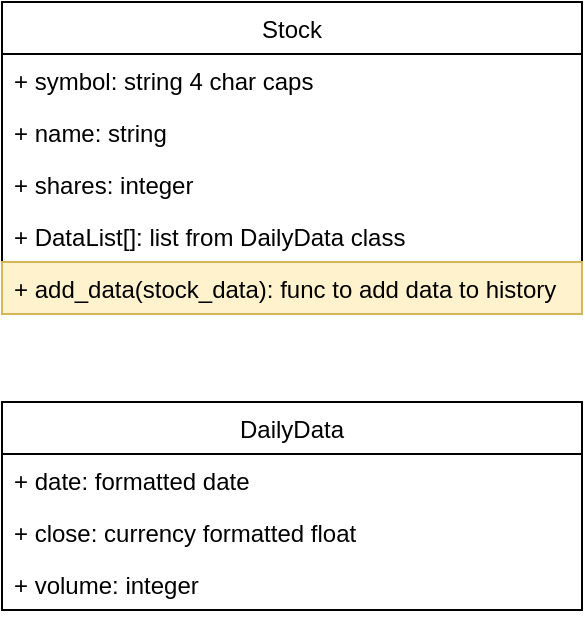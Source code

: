 <mxfile version="17.0.0" type="device"><diagram id="dg13JptJgQGGngAAg-zu" name="Page-1"><mxGraphModel dx="1422" dy="786" grid="1" gridSize="10" guides="1" tooltips="1" connect="1" arrows="1" fold="1" page="1" pageScale="1" pageWidth="850" pageHeight="1100" math="0" shadow="0"><root><mxCell id="0"/><mxCell id="1" parent="0"/><mxCell id="W5CxDvuW3exUbXm_5tXn-4" value="Stock" style="swimlane;fontStyle=0;childLayout=stackLayout;horizontal=1;startSize=26;fillColor=none;horizontalStack=0;resizeParent=1;resizeParentMax=0;resizeLast=0;collapsible=1;marginBottom=0;" vertex="1" parent="1"><mxGeometry x="80" y="240" width="290" height="156" as="geometry"/></mxCell><mxCell id="W5CxDvuW3exUbXm_5tXn-5" value="+ symbol: string 4 char caps" style="text;strokeColor=none;fillColor=none;align=left;verticalAlign=top;spacingLeft=4;spacingRight=4;overflow=hidden;rotatable=0;points=[[0,0.5],[1,0.5]];portConstraint=eastwest;" vertex="1" parent="W5CxDvuW3exUbXm_5tXn-4"><mxGeometry y="26" width="290" height="26" as="geometry"/></mxCell><mxCell id="W5CxDvuW3exUbXm_5tXn-6" value="+ name: string" style="text;strokeColor=none;fillColor=none;align=left;verticalAlign=top;spacingLeft=4;spacingRight=4;overflow=hidden;rotatable=0;points=[[0,0.5],[1,0.5]];portConstraint=eastwest;" vertex="1" parent="W5CxDvuW3exUbXm_5tXn-4"><mxGeometry y="52" width="290" height="26" as="geometry"/></mxCell><mxCell id="W5CxDvuW3exUbXm_5tXn-7" value="+ shares: integer" style="text;strokeColor=none;fillColor=none;align=left;verticalAlign=top;spacingLeft=4;spacingRight=4;overflow=hidden;rotatable=0;points=[[0,0.5],[1,0.5]];portConstraint=eastwest;" vertex="1" parent="W5CxDvuW3exUbXm_5tXn-4"><mxGeometry y="78" width="290" height="26" as="geometry"/></mxCell><mxCell id="W5CxDvuW3exUbXm_5tXn-8" value="+ DataList[]: list from DailyData class" style="text;strokeColor=none;fillColor=none;align=left;verticalAlign=top;spacingLeft=4;spacingRight=4;overflow=hidden;rotatable=0;points=[[0,0.5],[1,0.5]];portConstraint=eastwest;" vertex="1" parent="W5CxDvuW3exUbXm_5tXn-4"><mxGeometry y="104" width="290" height="26" as="geometry"/></mxCell><mxCell id="W5CxDvuW3exUbXm_5tXn-9" value="+ add_data(stock_data): func to add data to history" style="text;strokeColor=#d6b656;fillColor=#fff2cc;align=left;verticalAlign=top;spacingLeft=4;spacingRight=4;overflow=hidden;rotatable=0;points=[[0,0.5],[1,0.5]];portConstraint=eastwest;" vertex="1" parent="W5CxDvuW3exUbXm_5tXn-4"><mxGeometry y="130" width="290" height="26" as="geometry"/></mxCell><mxCell id="W5CxDvuW3exUbXm_5tXn-10" value="DailyData" style="swimlane;fontStyle=0;childLayout=stackLayout;horizontal=1;startSize=26;fillColor=none;horizontalStack=0;resizeParent=1;resizeParentMax=0;resizeLast=0;collapsible=1;marginBottom=0;" vertex="1" parent="1"><mxGeometry x="80" y="440" width="290" height="104" as="geometry"/></mxCell><mxCell id="W5CxDvuW3exUbXm_5tXn-11" value="+ date: formatted date" style="text;strokeColor=none;fillColor=none;align=left;verticalAlign=top;spacingLeft=4;spacingRight=4;overflow=hidden;rotatable=0;points=[[0,0.5],[1,0.5]];portConstraint=eastwest;" vertex="1" parent="W5CxDvuW3exUbXm_5tXn-10"><mxGeometry y="26" width="290" height="26" as="geometry"/></mxCell><mxCell id="W5CxDvuW3exUbXm_5tXn-12" value="+ close: currency formatted float " style="text;strokeColor=none;fillColor=none;align=left;verticalAlign=top;spacingLeft=4;spacingRight=4;overflow=hidden;rotatable=0;points=[[0,0.5],[1,0.5]];portConstraint=eastwest;" vertex="1" parent="W5CxDvuW3exUbXm_5tXn-10"><mxGeometry y="52" width="290" height="26" as="geometry"/></mxCell><mxCell id="W5CxDvuW3exUbXm_5tXn-13" value="+ volume: integer" style="text;strokeColor=none;fillColor=none;align=left;verticalAlign=top;spacingLeft=4;spacingRight=4;overflow=hidden;rotatable=0;points=[[0,0.5],[1,0.5]];portConstraint=eastwest;" vertex="1" parent="W5CxDvuW3exUbXm_5tXn-10"><mxGeometry y="78" width="290" height="26" as="geometry"/></mxCell></root></mxGraphModel></diagram></mxfile>